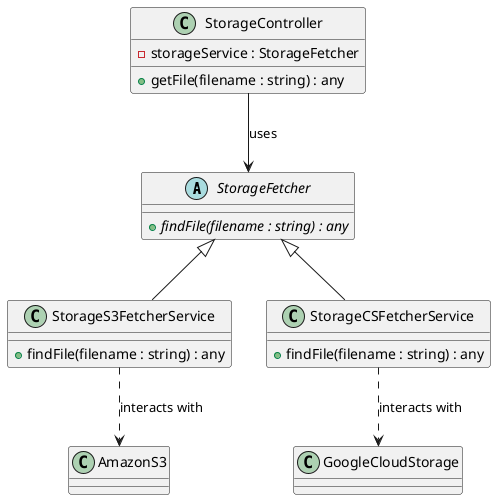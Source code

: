 @startuml

abstract class StorageFetcher {
    {abstract} +findFile(filename : string) : any
}

class StorageS3FetcherService {
    +findFile(filename : string) : any
}

class StorageCSFetcherService {
    +findFile(filename : string) : any
}

class StorageController {
    -storageService : StorageFetcher
    +getFile(filename : string) : any
}

class AmazonS3 {
}

class GoogleCloudStorage {
}

StorageFetcher <|-- StorageS3FetcherService
StorageFetcher <|-- StorageCSFetcherService

StorageController --> StorageFetcher : uses

StorageS3FetcherService ..> AmazonS3 : interacts with
StorageCSFetcherService ..> GoogleCloudStorage : interacts with

@enduml
